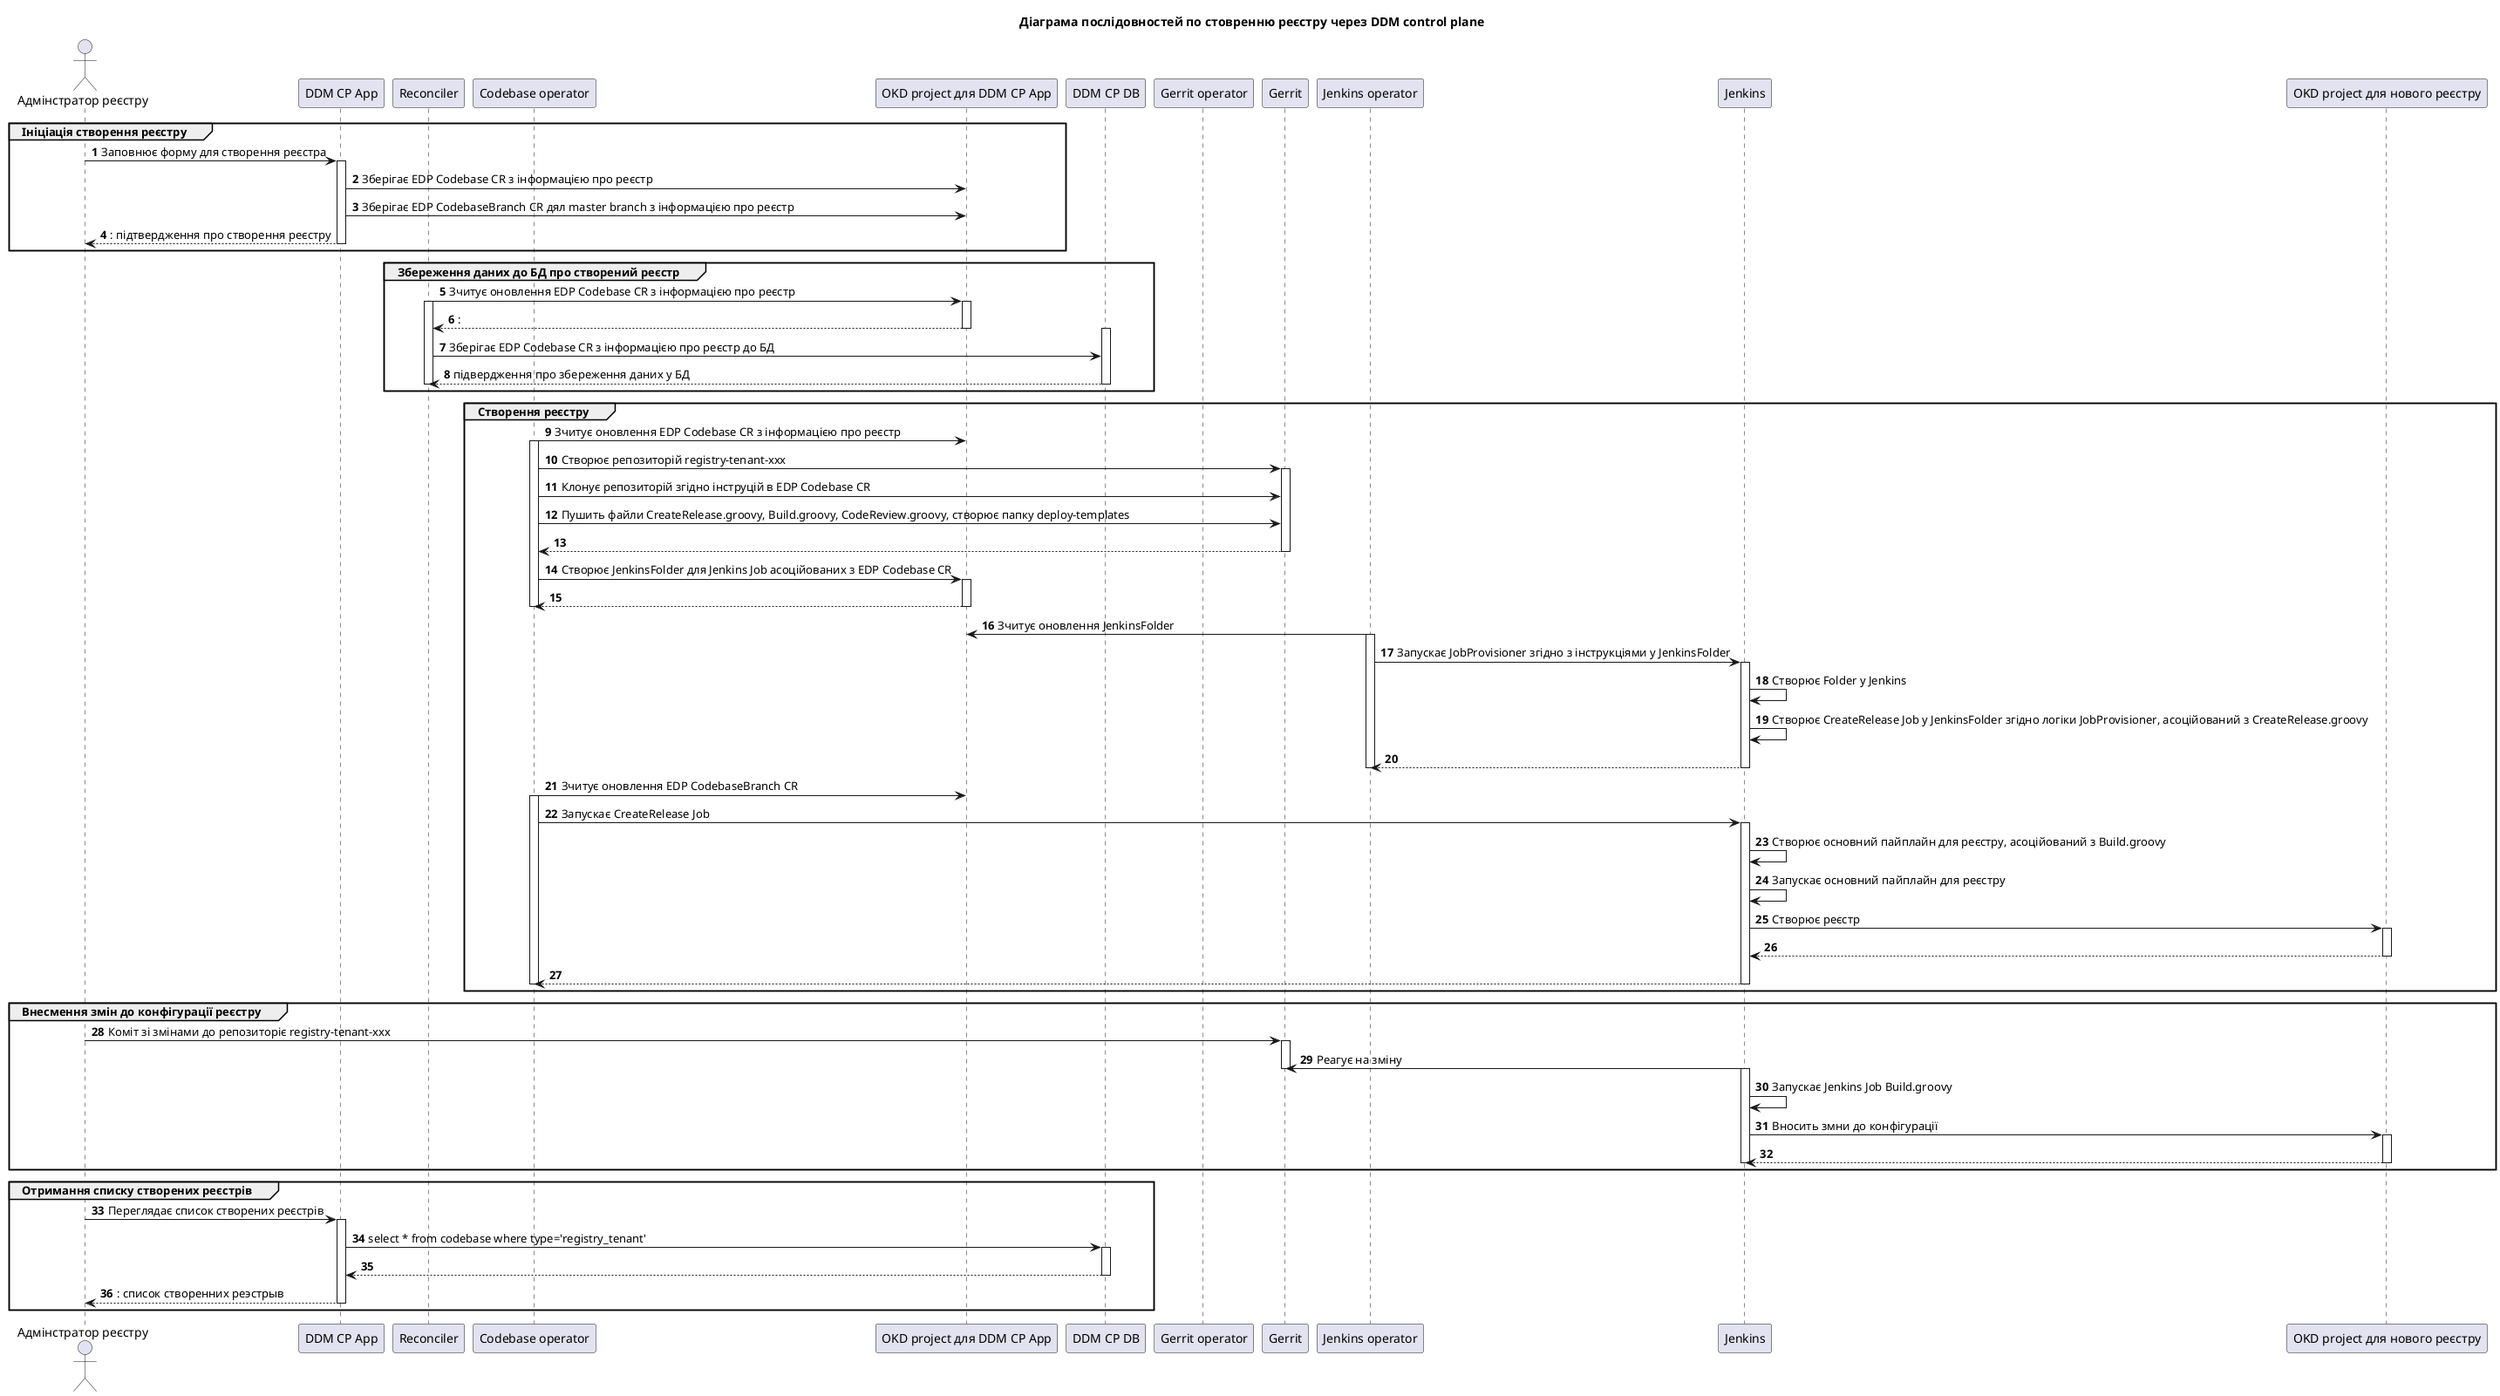 @startuml
actor "Адмінстратор реєстру" as registry_admin order 10
participant "DDM CP App" as ddm_cp_app  order 20
participant "Reconciler" as reconciler  order 30
participant "Codebase operator" as codebase_operator  order 40
participant "OKD project для DDM CP App" as okd_project_cp  order 50
participant "DDM CP DB" as ddm_cp_db  order 60
participant "Gerrit operator" as gerrit_operator  order 70
participant "Gerrit" as gerrit  order 80
participant "Jenkins operator" as jenkins_operator  order 90
participant "Jenkins" as jenkins  order 100
participant "OKD project для нового реєстру" as okd_project_cp_registry  order 110

autonumber

title Діаграма послідовностей по стовренню реєстру через DDM control plane

group Ініціація створення реєстру
  registry_admin -> ddm_cp_app: Заповнює форму для створення реєстра
  activate ddm_cp_app
    ddm_cp_app -> okd_project_cp: Зберігає EDP Codebase CR з інформацією про реєстр
    ddm_cp_app -> okd_project_cp: Зберігає EDP CodebaseBranch CR дял master branch з інформацією про реєстр
  return: підтвердження про створення реєстру
end

group Збереження даних до БД про створений реєстр
  reconciler -> okd_project_cp: Зчитує оновлення EDP Codebase CR з інформацією про реєстр
  activate reconciler
    activate okd_project_cp
    return:
    activate ddm_cp_db
      reconciler -> ddm_cp_db: Зберігає EDP Codebase CR з інформацією про реєстр до БД
      reconciler <-- ddm_cp_db: підвердження про збереження даних у БД
    deactivate ddm_cp_db
  deactivate reconciler
end

group Створення реєстру
  codebase_operator -> okd_project_cp: Зчитує оновлення EDP Codebase CR з інформацією про реєстр
  activate codebase_operator
    codebase_operator -> gerrit: Створює репозиторій registry-tenant-xxx
    activate gerrit
      codebase_operator -> gerrit: Клонує репозиторій згідно інструцій в EDP Codebase CR
      codebase_operator -> gerrit: Пушить файли CreateRelease.groovy, Build.groovy, CodeReview.groovy, створює папку deploy-templates
      codebase_operator <-- gerrit:
    deactivate gerrit
    codebase_operator -> okd_project_cp: Створює JenkinsFolder для Jenkins Job асоційованих з EDP Codebase CR
    activate okd_project_cp
    return
  deactivate codebase_operator

  jenkins_operator -> okd_project_cp: Зчитує оновлення JenkinsFolder
  activate jenkins_operator
    jenkins_operator -> jenkins: Запускає JobProvisioner згідно з інструкціями у JenkinsFolder
    activate jenkins
      jenkins -> jenkins: Створює Folder у Jenkins
      jenkins -> jenkins: Створює CreateRelease Job у JenkinsFolder згідно логіки JobProvisioner, асоційований з CreateRelease.groovy
      jenkins_operator <-- jenkins:
    deactivate jenkins
  deactivate jenkins_operator

  codebase_operator -> okd_project_cp: Зчитує оновлення EDP CodebaseBranch CR
  activate codebase_operator
    codebase_operator -> jenkins: Запускає CreateRelease Job
    activate jenkins
      jenkins -> jenkins: Створює основний пайплайн для реєстру, асоційований з Build.groovy
      jenkins -> jenkins: Запускає основний пайплайн для реєстру
      jenkins -> okd_project_cp_registry: Створює реєстр
      activate okd_project_cp_registry
      return
      codebase_operator <-- jenkins:
    deactivate jenkins
  deactivate codebase_operator


end

group Внесмення змін до конфігурації реєстру
  registry_admin -> gerrit: Коміт зі змінами до репозиторіє registry-tenant-xxx
  activate gerrit
  jenkins -> gerrit: Реагує на зміну
  deactivate gerrit
  activate jenkins
      jenkins -> jenkins: Запускає Jenkins Job Build.groovy
      jenkins -> okd_project_cp_registry: Вносить змни до конфігурації
      activate okd_project_cp_registry
      return
  deactivate jenkins
end


group Отримання списку створених реєстрів
  registry_admin -> ddm_cp_app: Переглядає список створених реєстрів
  activate ddm_cp_app
    ddm_cp_app -> ddm_cp_db: select * from codebase where type='registry_tenant'
    activate ddm_cp_db
    return
  return: список створенних реэстрыв
end

@enduml